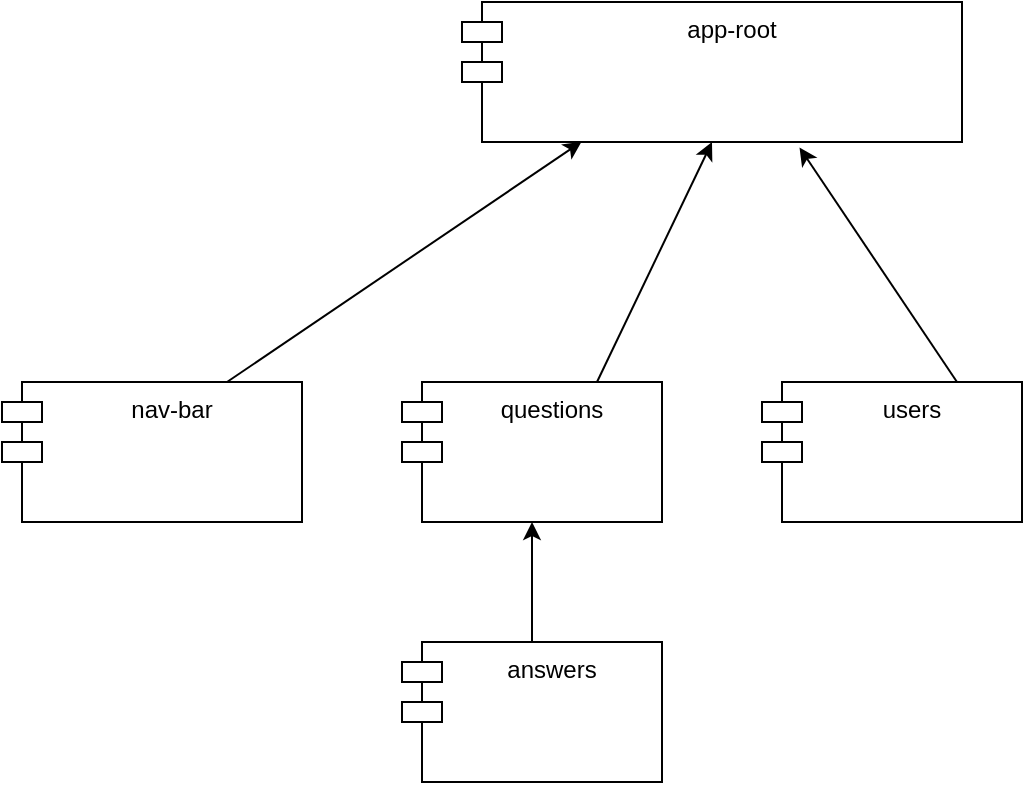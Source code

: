 <mxfile>
    <diagram id="-EK1aAaaTUOx6NEEq9bP" name="Page-1">
        <mxGraphModel dx="556" dy="418" grid="1" gridSize="10" guides="1" tooltips="1" connect="1" arrows="1" fold="1" page="1" pageScale="1" pageWidth="850" pageHeight="1100" math="0" shadow="0">
            <root>
                <mxCell id="0"/>
                <mxCell id="1" parent="0"/>
                <mxCell id="4" value="app-root" style="shape=module;align=left;spacingLeft=20;align=center;verticalAlign=top;" vertex="1" parent="1">
                    <mxGeometry x="260" y="110" width="250" height="70" as="geometry"/>
                </mxCell>
                <mxCell id="12" style="edgeStyle=none;html=1;exitX=0.75;exitY=0;exitDx=0;exitDy=0;entryX=0.239;entryY=0.998;entryDx=0;entryDy=0;entryPerimeter=0;" edge="1" parent="1" source="5" target="4">
                    <mxGeometry relative="1" as="geometry"/>
                </mxCell>
                <mxCell id="5" value="nav-bar" style="shape=module;align=left;spacingLeft=20;align=center;verticalAlign=top;" vertex="1" parent="1">
                    <mxGeometry x="30" y="300" width="150" height="70" as="geometry"/>
                </mxCell>
                <mxCell id="13" style="edgeStyle=none;html=1;exitX=0.75;exitY=0;exitDx=0;exitDy=0;entryX=0.5;entryY=1;entryDx=0;entryDy=0;" edge="1" parent="1" source="7" target="4">
                    <mxGeometry relative="1" as="geometry"/>
                </mxCell>
                <mxCell id="7" value="questions" style="shape=module;align=left;spacingLeft=20;align=center;verticalAlign=top;" vertex="1" parent="1">
                    <mxGeometry x="230" y="300" width="130" height="70" as="geometry"/>
                </mxCell>
                <mxCell id="14" style="edgeStyle=none;html=1;exitX=0.75;exitY=0;exitDx=0;exitDy=0;entryX=0.675;entryY=1.039;entryDx=0;entryDy=0;entryPerimeter=0;" edge="1" parent="1" source="8" target="4">
                    <mxGeometry relative="1" as="geometry"/>
                </mxCell>
                <mxCell id="8" value="users" style="shape=module;align=left;spacingLeft=20;align=center;verticalAlign=top;" vertex="1" parent="1">
                    <mxGeometry x="410" y="300" width="130" height="70" as="geometry"/>
                </mxCell>
                <mxCell id="10" value="" style="edgeStyle=none;html=1;" edge="1" parent="1" source="9" target="7">
                    <mxGeometry relative="1" as="geometry"/>
                </mxCell>
                <mxCell id="9" value="answers" style="shape=module;align=left;spacingLeft=20;align=center;verticalAlign=top;" vertex="1" parent="1">
                    <mxGeometry x="230" y="430" width="130" height="70" as="geometry"/>
                </mxCell>
            </root>
        </mxGraphModel>
    </diagram>
</mxfile>